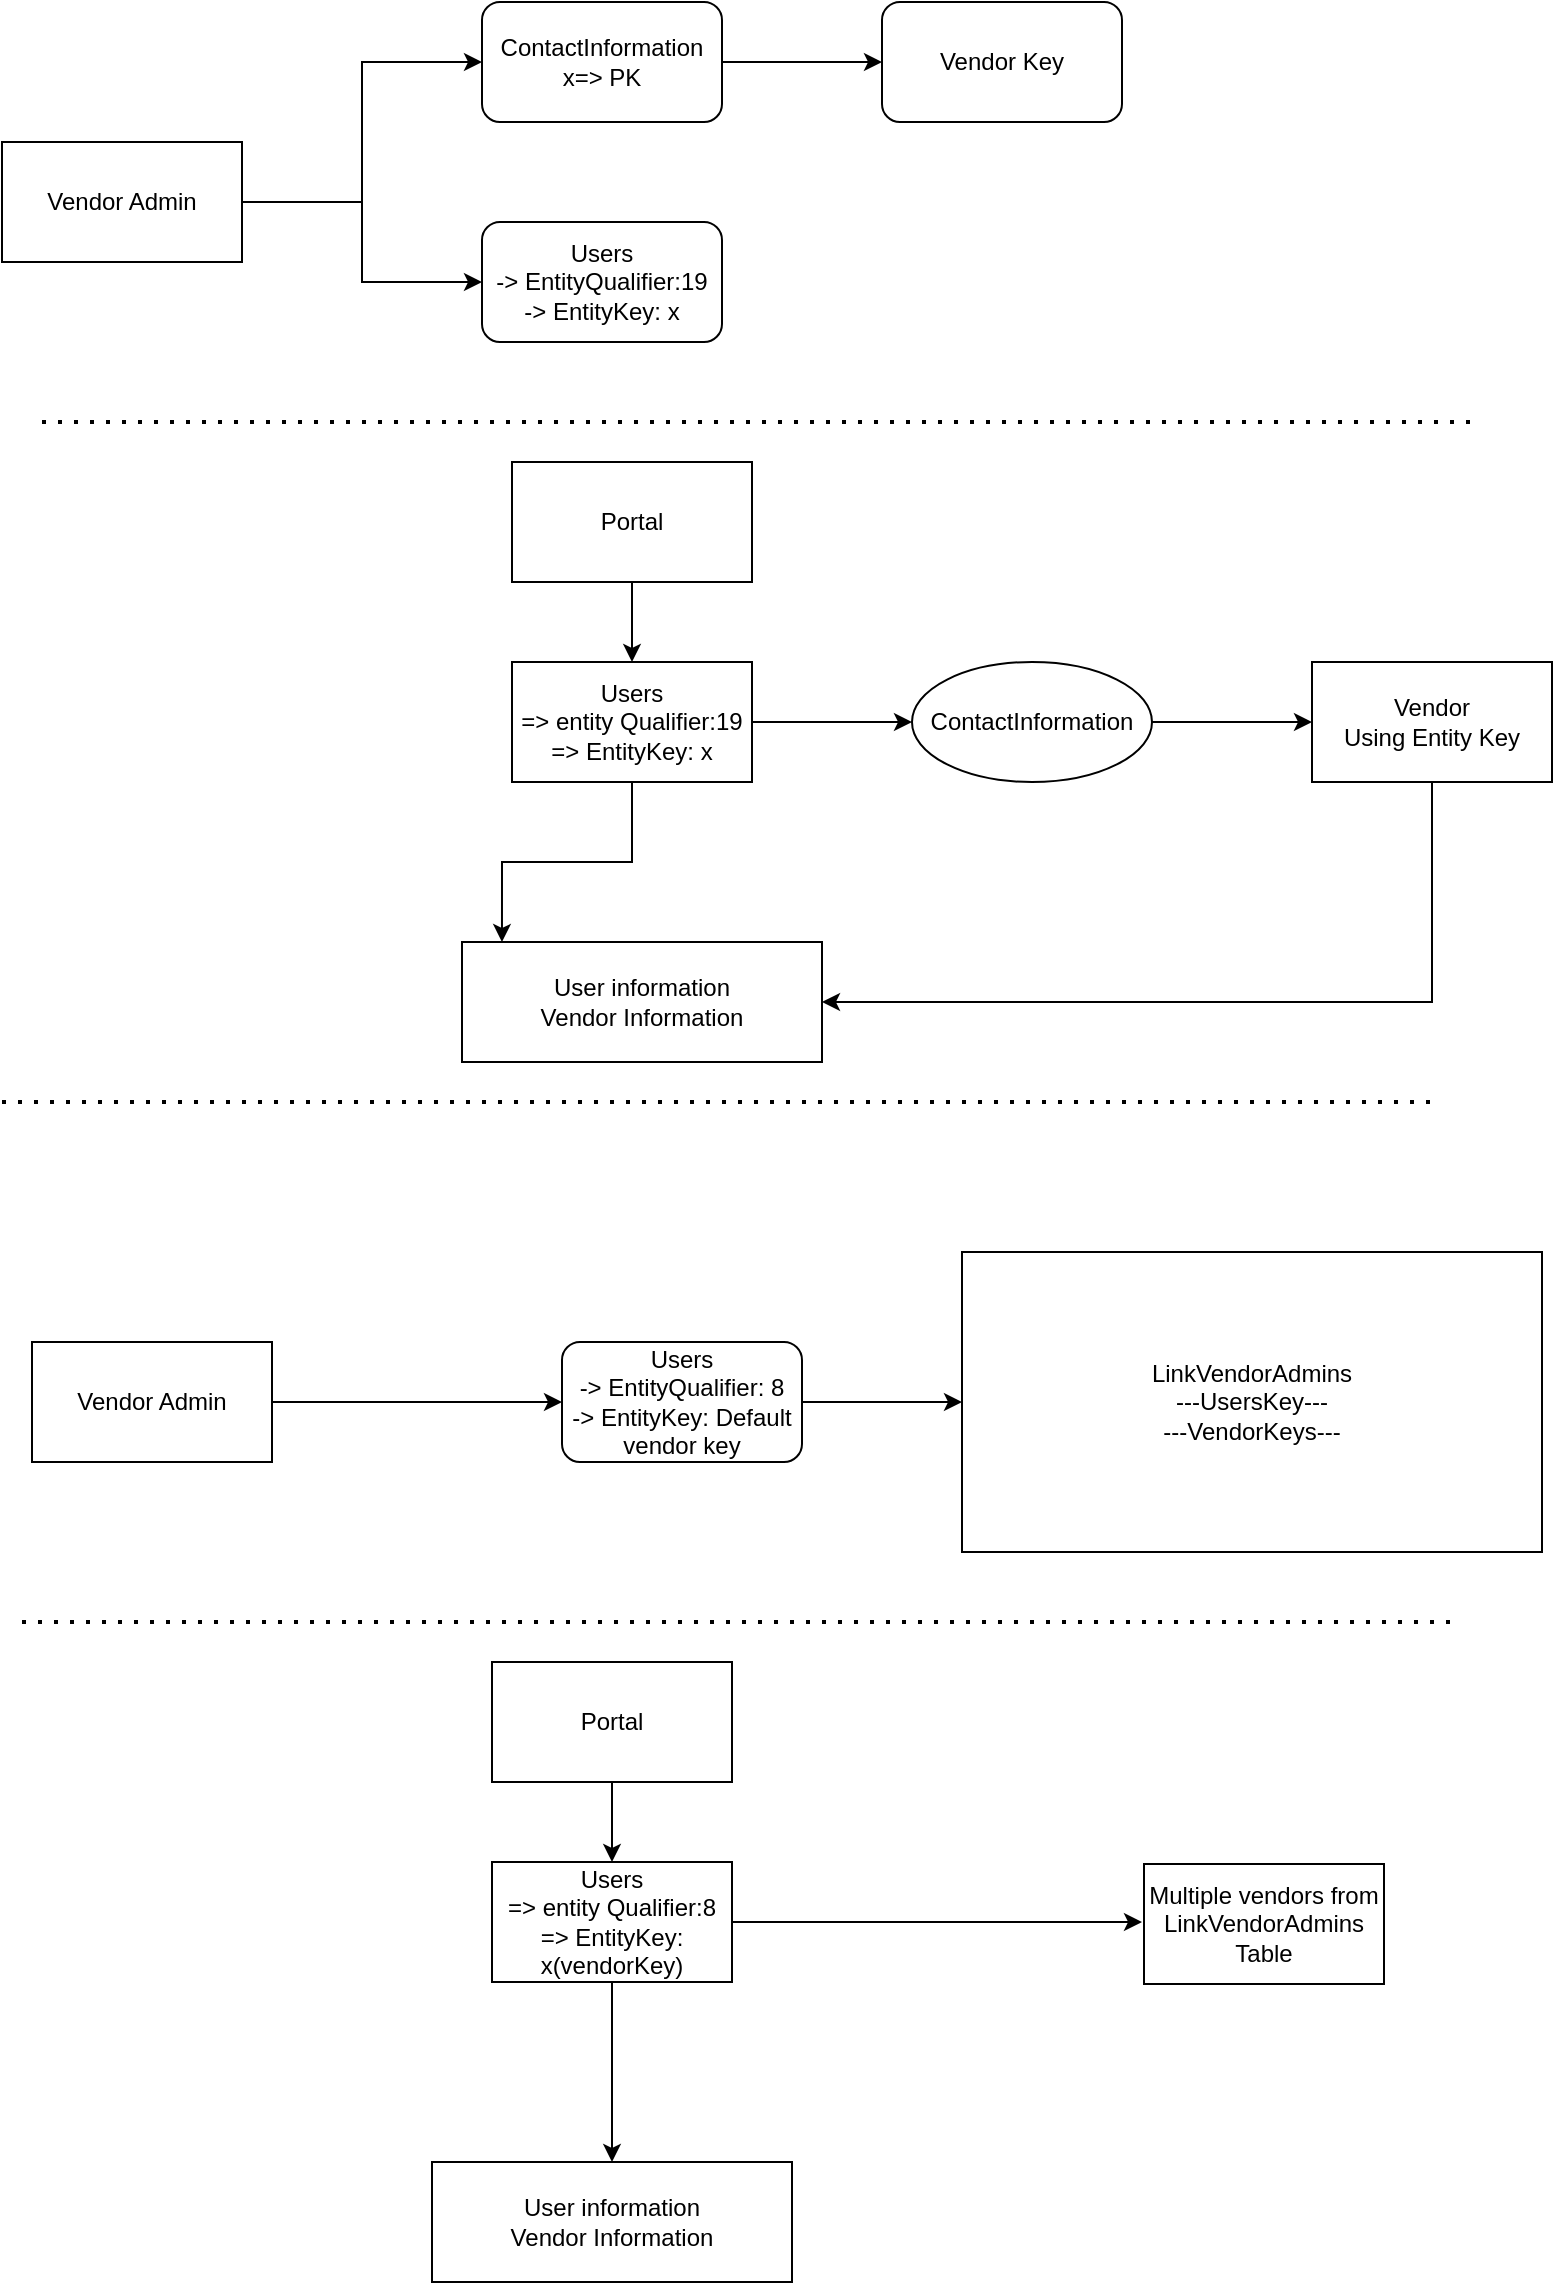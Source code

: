 <mxfile version="16.0.3" type="github"><diagram id="pMWSq_BItc6HFRtW762C" name="Page-1"><mxGraphModel dx="1426" dy="801" grid="1" gridSize="10" guides="1" tooltips="1" connect="1" arrows="1" fold="1" page="1" pageScale="1" pageWidth="850" pageHeight="1100" math="0" shadow="0"><root><mxCell id="0"/><mxCell id="1" parent="0"/><mxCell id="AkpXebo73qHx9Yc_Pptw-3" style="edgeStyle=orthogonalEdgeStyle;rounded=0;orthogonalLoop=1;jettySize=auto;html=1;exitX=1;exitY=0.5;exitDx=0;exitDy=0;entryX=0;entryY=0.5;entryDx=0;entryDy=0;" parent="1" source="AkpXebo73qHx9Yc_Pptw-1" target="AkpXebo73qHx9Yc_Pptw-2" edge="1"><mxGeometry relative="1" as="geometry"/></mxCell><mxCell id="AkpXebo73qHx9Yc_Pptw-5" style="edgeStyle=orthogonalEdgeStyle;rounded=0;orthogonalLoop=1;jettySize=auto;html=1;exitX=1;exitY=0.5;exitDx=0;exitDy=0;entryX=0;entryY=0.5;entryDx=0;entryDy=0;" parent="1" source="AkpXebo73qHx9Yc_Pptw-1" target="AkpXebo73qHx9Yc_Pptw-4" edge="1"><mxGeometry relative="1" as="geometry"/></mxCell><mxCell id="AkpXebo73qHx9Yc_Pptw-1" value="Vendor Admin" style="rounded=0;whiteSpace=wrap;html=1;" parent="1" vertex="1"><mxGeometry x="50" y="90" width="120" height="60" as="geometry"/></mxCell><mxCell id="AkpXebo73qHx9Yc_Pptw-7" value="" style="edgeStyle=orthogonalEdgeStyle;rounded=0;orthogonalLoop=1;jettySize=auto;html=1;" parent="1" source="AkpXebo73qHx9Yc_Pptw-2" target="AkpXebo73qHx9Yc_Pptw-6" edge="1"><mxGeometry relative="1" as="geometry"/></mxCell><mxCell id="AkpXebo73qHx9Yc_Pptw-2" value="ContactInformation&lt;br&gt;x=&amp;gt; PK" style="rounded=1;whiteSpace=wrap;html=1;" parent="1" vertex="1"><mxGeometry x="290" y="20" width="120" height="60" as="geometry"/></mxCell><mxCell id="AkpXebo73qHx9Yc_Pptw-4" value="Users&lt;br&gt;-&amp;gt; EntityQualifier:19&lt;br&gt;-&amp;gt; EntityKey: x" style="rounded=1;whiteSpace=wrap;html=1;" parent="1" vertex="1"><mxGeometry x="290" y="130" width="120" height="60" as="geometry"/></mxCell><mxCell id="AkpXebo73qHx9Yc_Pptw-6" value="Vendor Key" style="whiteSpace=wrap;html=1;rounded=1;" parent="1" vertex="1"><mxGeometry x="490" y="20" width="120" height="60" as="geometry"/></mxCell><mxCell id="AkpXebo73qHx9Yc_Pptw-8" value="" style="endArrow=none;dashed=1;html=1;dashPattern=1 3;strokeWidth=2;rounded=0;" parent="1" edge="1"><mxGeometry width="50" height="50" relative="1" as="geometry"><mxPoint x="70" y="230" as="sourcePoint"/><mxPoint x="790" y="230" as="targetPoint"/></mxGeometry></mxCell><mxCell id="AkpXebo73qHx9Yc_Pptw-12" value="" style="edgeStyle=orthogonalEdgeStyle;rounded=0;orthogonalLoop=1;jettySize=auto;html=1;" parent="1" source="AkpXebo73qHx9Yc_Pptw-9" target="AkpXebo73qHx9Yc_Pptw-11" edge="1"><mxGeometry relative="1" as="geometry"/></mxCell><mxCell id="AkpXebo73qHx9Yc_Pptw-9" value="Portal" style="rounded=0;whiteSpace=wrap;html=1;" parent="1" vertex="1"><mxGeometry x="305" y="250" width="120" height="60" as="geometry"/></mxCell><mxCell id="AkpXebo73qHx9Yc_Pptw-14" value="" style="edgeStyle=orthogonalEdgeStyle;rounded=0;orthogonalLoop=1;jettySize=auto;html=1;" parent="1" source="AkpXebo73qHx9Yc_Pptw-11" target="AkpXebo73qHx9Yc_Pptw-13" edge="1"><mxGeometry relative="1" as="geometry"/></mxCell><mxCell id="AkpXebo73qHx9Yc_Pptw-19" style="edgeStyle=orthogonalEdgeStyle;rounded=0;orthogonalLoop=1;jettySize=auto;html=1;exitX=0.5;exitY=1;exitDx=0;exitDy=0;entryX=0.111;entryY=0;entryDx=0;entryDy=0;entryPerimeter=0;" parent="1" source="AkpXebo73qHx9Yc_Pptw-11" target="AkpXebo73qHx9Yc_Pptw-18" edge="1"><mxGeometry relative="1" as="geometry"/></mxCell><mxCell id="AkpXebo73qHx9Yc_Pptw-11" value="Users&lt;br&gt;=&amp;gt; entity Qualifier:19&lt;br&gt;=&amp;gt; EntityKey: x" style="whiteSpace=wrap;html=1;rounded=0;" parent="1" vertex="1"><mxGeometry x="305" y="350" width="120" height="60" as="geometry"/></mxCell><mxCell id="AkpXebo73qHx9Yc_Pptw-16" value="" style="edgeStyle=orthogonalEdgeStyle;rounded=0;orthogonalLoop=1;jettySize=auto;html=1;" parent="1" source="AkpXebo73qHx9Yc_Pptw-13" target="AkpXebo73qHx9Yc_Pptw-15" edge="1"><mxGeometry relative="1" as="geometry"/></mxCell><mxCell id="AkpXebo73qHx9Yc_Pptw-13" value="ContactInformation" style="ellipse;whiteSpace=wrap;html=1;rounded=0;" parent="1" vertex="1"><mxGeometry x="505" y="350" width="120" height="60" as="geometry"/></mxCell><mxCell id="AkpXebo73qHx9Yc_Pptw-17" style="edgeStyle=orthogonalEdgeStyle;rounded=0;orthogonalLoop=1;jettySize=auto;html=1;exitX=0.5;exitY=1;exitDx=0;exitDy=0;" parent="1" source="AkpXebo73qHx9Yc_Pptw-15" target="AkpXebo73qHx9Yc_Pptw-18" edge="1"><mxGeometry relative="1" as="geometry"><mxPoint x="340" y="490" as="targetPoint"/><Array as="points"><mxPoint x="765" y="520"/></Array></mxGeometry></mxCell><mxCell id="AkpXebo73qHx9Yc_Pptw-15" value="Vendor&lt;br&gt;Using Entity Key" style="whiteSpace=wrap;html=1;rounded=0;" parent="1" vertex="1"><mxGeometry x="705" y="350" width="120" height="60" as="geometry"/></mxCell><mxCell id="AkpXebo73qHx9Yc_Pptw-18" value="User information&lt;br&gt;Vendor Information" style="rounded=0;whiteSpace=wrap;html=1;" parent="1" vertex="1"><mxGeometry x="280" y="490" width="180" height="60" as="geometry"/></mxCell><mxCell id="AkpXebo73qHx9Yc_Pptw-28" style="edgeStyle=orthogonalEdgeStyle;rounded=0;orthogonalLoop=1;jettySize=auto;html=1;exitX=1;exitY=0.5;exitDx=0;exitDy=0;entryX=0;entryY=0.5;entryDx=0;entryDy=0;" parent="1" source="AkpXebo73qHx9Yc_Pptw-29" target="AkpXebo73qHx9Yc_Pptw-32" edge="1"><mxGeometry relative="1" as="geometry"/></mxCell><mxCell id="AkpXebo73qHx9Yc_Pptw-29" value="Vendor Admin" style="rounded=0;whiteSpace=wrap;html=1;" parent="1" vertex="1"><mxGeometry x="65" y="690" width="120" height="60" as="geometry"/></mxCell><mxCell id="AkpXebo73qHx9Yc_Pptw-36" style="edgeStyle=orthogonalEdgeStyle;rounded=0;orthogonalLoop=1;jettySize=auto;html=1;exitX=1;exitY=0.5;exitDx=0;exitDy=0;entryX=0;entryY=0.5;entryDx=0;entryDy=0;" parent="1" source="AkpXebo73qHx9Yc_Pptw-32" target="AkpXebo73qHx9Yc_Pptw-35" edge="1"><mxGeometry relative="1" as="geometry"/></mxCell><mxCell id="AkpXebo73qHx9Yc_Pptw-32" value="Users&lt;br&gt;-&amp;gt; EntityQualifier: 8&lt;br&gt;-&amp;gt; EntityKey: Default vendor key" style="rounded=1;whiteSpace=wrap;html=1;" parent="1" vertex="1"><mxGeometry x="330" y="690" width="120" height="60" as="geometry"/></mxCell><mxCell id="AkpXebo73qHx9Yc_Pptw-34" value="" style="endArrow=none;dashed=1;html=1;dashPattern=1 3;strokeWidth=2;rounded=0;" parent="1" edge="1"><mxGeometry width="50" height="50" relative="1" as="geometry"><mxPoint x="50" y="570" as="sourcePoint"/><mxPoint x="770" y="570" as="targetPoint"/></mxGeometry></mxCell><mxCell id="AkpXebo73qHx9Yc_Pptw-35" value="LinkVendorAdmins&lt;br&gt;---UsersKey---&lt;br&gt;---VendorKeys---" style="rounded=0;whiteSpace=wrap;html=1;" parent="1" vertex="1"><mxGeometry x="530" y="645" width="290" height="150" as="geometry"/></mxCell><mxCell id="AkpXebo73qHx9Yc_Pptw-37" value="" style="endArrow=none;dashed=1;html=1;dashPattern=1 3;strokeWidth=2;rounded=0;" parent="1" edge="1"><mxGeometry width="50" height="50" relative="1" as="geometry"><mxPoint x="60" y="830" as="sourcePoint"/><mxPoint x="780" y="830" as="targetPoint"/></mxGeometry></mxCell><mxCell id="AkpXebo73qHx9Yc_Pptw-38" value="" style="edgeStyle=orthogonalEdgeStyle;rounded=0;orthogonalLoop=1;jettySize=auto;html=1;" parent="1" source="AkpXebo73qHx9Yc_Pptw-39" target="AkpXebo73qHx9Yc_Pptw-42" edge="1"><mxGeometry relative="1" as="geometry"/></mxCell><mxCell id="AkpXebo73qHx9Yc_Pptw-39" value="Portal" style="rounded=0;whiteSpace=wrap;html=1;" parent="1" vertex="1"><mxGeometry x="295" y="850" width="120" height="60" as="geometry"/></mxCell><mxCell id="AkpXebo73qHx9Yc_Pptw-49" style="edgeStyle=orthogonalEdgeStyle;rounded=0;orthogonalLoop=1;jettySize=auto;html=1;exitX=0.5;exitY=1;exitDx=0;exitDy=0;" parent="1" source="AkpXebo73qHx9Yc_Pptw-42" target="AkpXebo73qHx9Yc_Pptw-48" edge="1"><mxGeometry relative="1" as="geometry"/></mxCell><mxCell id="AkpXebo73qHx9Yc_Pptw-50" style="edgeStyle=orthogonalEdgeStyle;rounded=0;orthogonalLoop=1;jettySize=auto;html=1;exitX=1;exitY=0.5;exitDx=0;exitDy=0;" parent="1" source="AkpXebo73qHx9Yc_Pptw-42" edge="1"><mxGeometry relative="1" as="geometry"><mxPoint x="620" y="980" as="targetPoint"/></mxGeometry></mxCell><mxCell id="AkpXebo73qHx9Yc_Pptw-42" value="Users&lt;br&gt;=&amp;gt; entity Qualifier:8&lt;br&gt;=&amp;gt; EntityKey: x(vendorKey)" style="whiteSpace=wrap;html=1;rounded=0;" parent="1" vertex="1"><mxGeometry x="295" y="950" width="120" height="60" as="geometry"/></mxCell><mxCell id="AkpXebo73qHx9Yc_Pptw-48" value="User information&lt;br&gt;Vendor Information" style="rounded=0;whiteSpace=wrap;html=1;" parent="1" vertex="1"><mxGeometry x="265" y="1100" width="180" height="60" as="geometry"/></mxCell><mxCell id="AkpXebo73qHx9Yc_Pptw-51" value="Multiple vendors from LinkVendorAdmins Table" style="rounded=0;whiteSpace=wrap;html=1;" parent="1" vertex="1"><mxGeometry x="621" y="951" width="120" height="60" as="geometry"/></mxCell></root></mxGraphModel></diagram></mxfile>